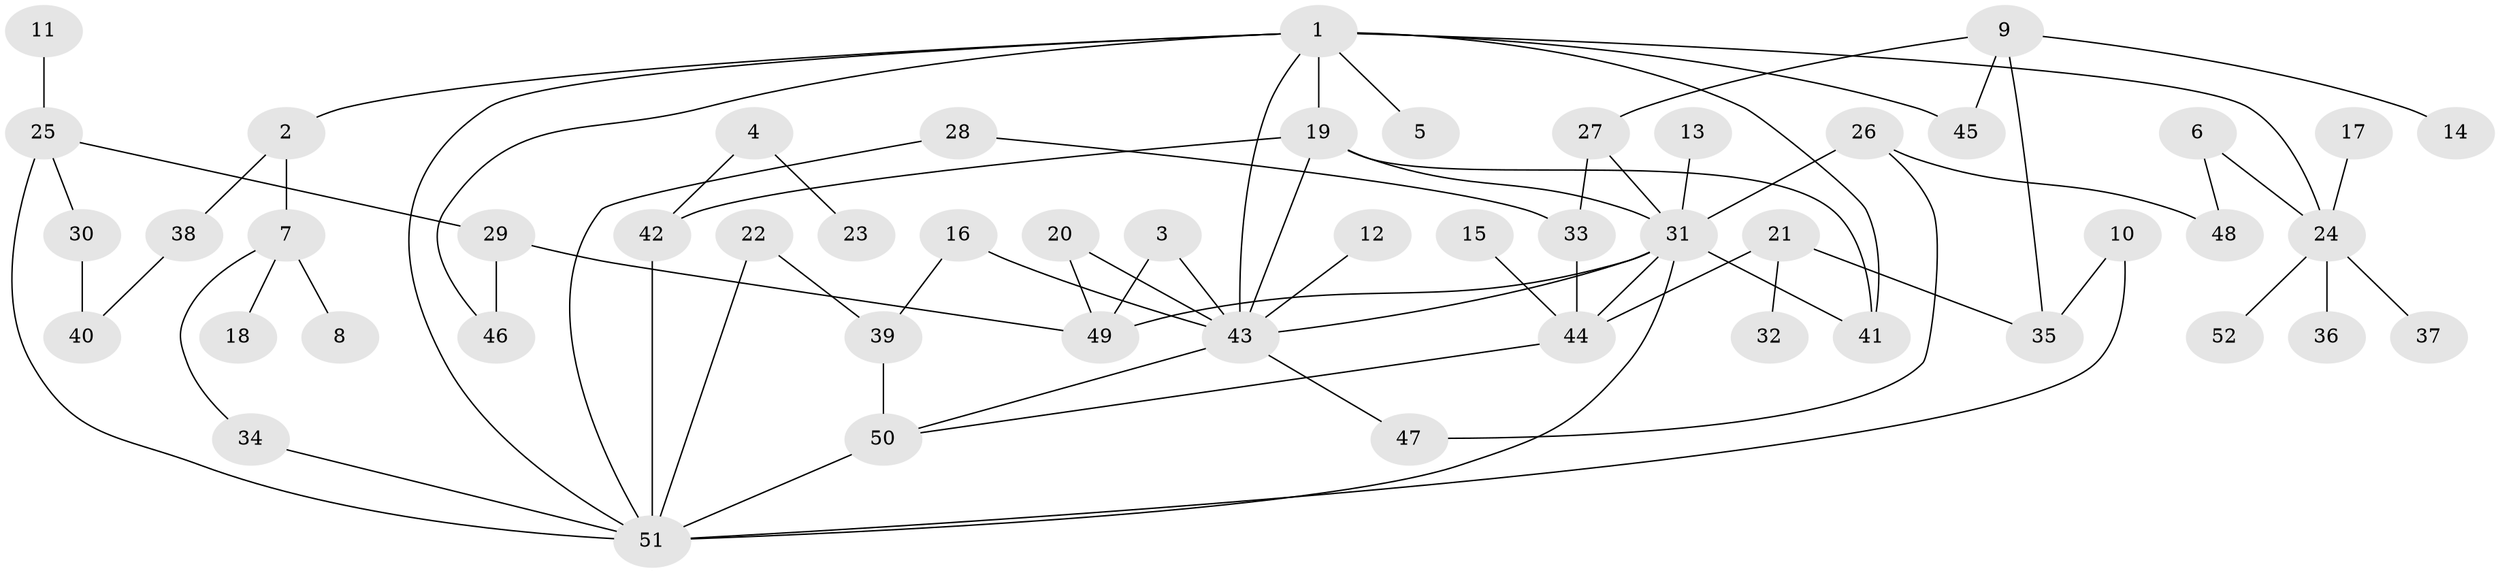 // original degree distribution, {5: 0.038461538461538464, 9: 0.009615384615384616, 6: 0.019230769230769232, 3: 0.22115384615384615, 4: 0.10576923076923077, 2: 0.3076923076923077, 8: 0.009615384615384616, 1: 0.28846153846153844}
// Generated by graph-tools (version 1.1) at 2025/25/03/09/25 03:25:29]
// undirected, 52 vertices, 74 edges
graph export_dot {
graph [start="1"]
  node [color=gray90,style=filled];
  1;
  2;
  3;
  4;
  5;
  6;
  7;
  8;
  9;
  10;
  11;
  12;
  13;
  14;
  15;
  16;
  17;
  18;
  19;
  20;
  21;
  22;
  23;
  24;
  25;
  26;
  27;
  28;
  29;
  30;
  31;
  32;
  33;
  34;
  35;
  36;
  37;
  38;
  39;
  40;
  41;
  42;
  43;
  44;
  45;
  46;
  47;
  48;
  49;
  50;
  51;
  52;
  1 -- 2 [weight=1.0];
  1 -- 5 [weight=1.0];
  1 -- 19 [weight=1.0];
  1 -- 24 [weight=1.0];
  1 -- 41 [weight=1.0];
  1 -- 43 [weight=1.0];
  1 -- 45 [weight=1.0];
  1 -- 46 [weight=1.0];
  1 -- 51 [weight=1.0];
  2 -- 7 [weight=1.0];
  2 -- 38 [weight=1.0];
  3 -- 43 [weight=1.0];
  3 -- 49 [weight=1.0];
  4 -- 23 [weight=1.0];
  4 -- 42 [weight=1.0];
  6 -- 24 [weight=1.0];
  6 -- 48 [weight=1.0];
  7 -- 8 [weight=1.0];
  7 -- 18 [weight=1.0];
  7 -- 34 [weight=1.0];
  9 -- 14 [weight=1.0];
  9 -- 27 [weight=1.0];
  9 -- 35 [weight=1.0];
  9 -- 45 [weight=1.0];
  10 -- 35 [weight=1.0];
  10 -- 51 [weight=1.0];
  11 -- 25 [weight=1.0];
  12 -- 43 [weight=1.0];
  13 -- 31 [weight=1.0];
  15 -- 44 [weight=1.0];
  16 -- 39 [weight=1.0];
  16 -- 43 [weight=1.0];
  17 -- 24 [weight=1.0];
  19 -- 31 [weight=1.0];
  19 -- 41 [weight=1.0];
  19 -- 42 [weight=1.0];
  19 -- 43 [weight=1.0];
  20 -- 43 [weight=1.0];
  20 -- 49 [weight=1.0];
  21 -- 32 [weight=1.0];
  21 -- 35 [weight=1.0];
  21 -- 44 [weight=1.0];
  22 -- 39 [weight=1.0];
  22 -- 51 [weight=1.0];
  24 -- 36 [weight=1.0];
  24 -- 37 [weight=1.0];
  24 -- 52 [weight=1.0];
  25 -- 29 [weight=1.0];
  25 -- 30 [weight=1.0];
  25 -- 51 [weight=2.0];
  26 -- 31 [weight=1.0];
  26 -- 47 [weight=1.0];
  26 -- 48 [weight=1.0];
  27 -- 31 [weight=1.0];
  27 -- 33 [weight=1.0];
  28 -- 33 [weight=1.0];
  28 -- 51 [weight=1.0];
  29 -- 46 [weight=1.0];
  29 -- 49 [weight=1.0];
  30 -- 40 [weight=1.0];
  31 -- 41 [weight=1.0];
  31 -- 43 [weight=1.0];
  31 -- 44 [weight=1.0];
  31 -- 49 [weight=1.0];
  31 -- 51 [weight=1.0];
  33 -- 44 [weight=1.0];
  34 -- 51 [weight=1.0];
  38 -- 40 [weight=1.0];
  39 -- 50 [weight=1.0];
  42 -- 51 [weight=1.0];
  43 -- 47 [weight=1.0];
  43 -- 50 [weight=1.0];
  44 -- 50 [weight=1.0];
  50 -- 51 [weight=2.0];
}
